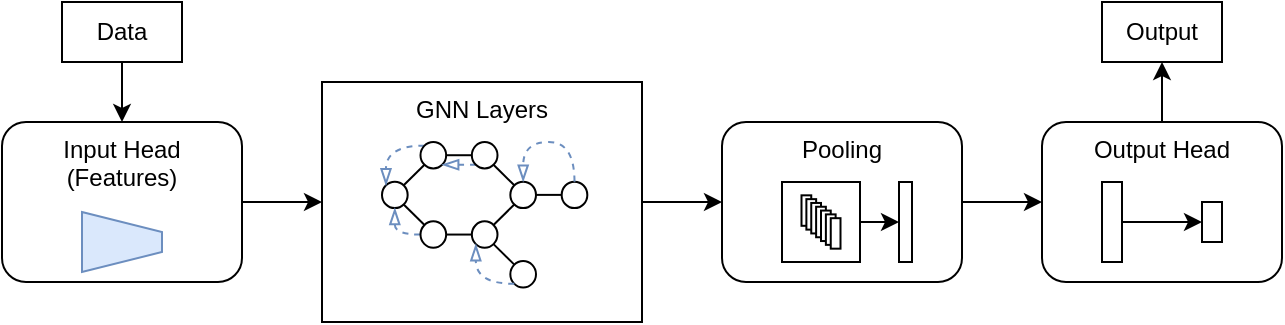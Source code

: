 <mxfile version="20.6.2" type="device"><diagram id="YBOqNnBQdQi8lCitAL8e" name="Page-1"><mxGraphModel dx="182" dy="120" grid="1" gridSize="10" guides="1" tooltips="1" connect="1" arrows="1" fold="1" page="1" pageScale="1" pageWidth="1800" pageHeight="600" math="0" shadow="0"><root><mxCell id="0"/><mxCell id="1" parent="0"/><mxCell id="QyCFEpdcZ3Qpw3mPzPyI-2" value="GNN Layers" style="rounded=0;whiteSpace=wrap;html=1;verticalAlign=top;fillColor=none;" parent="1" vertex="1"><mxGeometry x="440" y="140" width="160" height="120" as="geometry"/></mxCell><mxCell id="QyCFEpdcZ3Qpw3mPzPyI-6" style="edgeStyle=orthogonalEdgeStyle;rounded=0;orthogonalLoop=1;jettySize=auto;html=1;exitX=1;exitY=0.5;exitDx=0;exitDy=0;entryX=0;entryY=0.5;entryDx=0;entryDy=0;" parent="1" source="QyCFEpdcZ3Qpw3mPzPyI-1" target="QyCFEpdcZ3Qpw3mPzPyI-2" edge="1"><mxGeometry relative="1" as="geometry"/></mxCell><mxCell id="QyCFEpdcZ3Qpw3mPzPyI-1" value="Input Head&lt;br&gt;(Features)" style="rounded=1;whiteSpace=wrap;html=1;verticalAlign=top;fillColor=none;" parent="1" vertex="1"><mxGeometry x="280" y="160" width="120" height="80" as="geometry"/></mxCell><mxCell id="QyCFEpdcZ3Qpw3mPzPyI-7" style="edgeStyle=orthogonalEdgeStyle;rounded=0;orthogonalLoop=1;jettySize=auto;html=1;exitX=1;exitY=0.5;exitDx=0;exitDy=0;entryX=0;entryY=0.5;entryDx=0;entryDy=0;" parent="1" source="QyCFEpdcZ3Qpw3mPzPyI-2" target="QyCFEpdcZ3Qpw3mPzPyI-3" edge="1"><mxGeometry relative="1" as="geometry"/></mxCell><mxCell id="QyCFEpdcZ3Qpw3mPzPyI-8" style="edgeStyle=orthogonalEdgeStyle;rounded=0;orthogonalLoop=1;jettySize=auto;html=1;exitX=1;exitY=0.5;exitDx=0;exitDy=0;entryX=0;entryY=0.5;entryDx=0;entryDy=0;" parent="1" source="QyCFEpdcZ3Qpw3mPzPyI-3" target="QyCFEpdcZ3Qpw3mPzPyI-4" edge="1"><mxGeometry relative="1" as="geometry"/></mxCell><mxCell id="QyCFEpdcZ3Qpw3mPzPyI-3" value="Pooling" style="rounded=1;whiteSpace=wrap;html=1;verticalAlign=top;fillColor=none;" parent="1" vertex="1"><mxGeometry x="640" y="160" width="120" height="80" as="geometry"/></mxCell><mxCell id="QyCFEpdcZ3Qpw3mPzPyI-84" style="edgeStyle=orthogonalEdgeStyle;curved=1;rounded=0;orthogonalLoop=1;jettySize=auto;html=1;exitX=0.5;exitY=0;exitDx=0;exitDy=0;entryX=0.5;entryY=1;entryDx=0;entryDy=0;strokeWidth=1;endArrow=classic;endFill=1;" parent="1" source="QyCFEpdcZ3Qpw3mPzPyI-4" target="QyCFEpdcZ3Qpw3mPzPyI-83" edge="1"><mxGeometry relative="1" as="geometry"/></mxCell><mxCell id="QyCFEpdcZ3Qpw3mPzPyI-4" value="Output Head" style="rounded=1;whiteSpace=wrap;html=1;verticalAlign=top;fillColor=none;" parent="1" vertex="1"><mxGeometry x="800" y="160" width="120" height="80" as="geometry"/></mxCell><mxCell id="QyCFEpdcZ3Qpw3mPzPyI-46" value="" style="shape=trapezoid;perimeter=trapezoidPerimeter;whiteSpace=wrap;html=1;fixedSize=1;rotation=90;size=10;fillColor=#dae8fc;strokeColor=#6c8ebf;" parent="1" vertex="1"><mxGeometry x="325" y="200" width="30" height="40" as="geometry"/></mxCell><mxCell id="QyCFEpdcZ3Qpw3mPzPyI-62" value="" style="group" parent="1" vertex="1" connectable="0"><mxGeometry x="670" y="190" width="65" height="40" as="geometry"/></mxCell><mxCell id="QyCFEpdcZ3Qpw3mPzPyI-58" value="" style="group" parent="QyCFEpdcZ3Qpw3mPzPyI-62" vertex="1" connectable="0"><mxGeometry x="9.75" y="6.667" width="19.5" height="26.667" as="geometry"/></mxCell><mxCell id="QyCFEpdcZ3Qpw3mPzPyI-47" value="" style="rounded=0;whiteSpace=wrap;html=1;" parent="QyCFEpdcZ3Qpw3mPzPyI-58" vertex="1"><mxGeometry width="4.875" height="15.238" as="geometry"/></mxCell><mxCell id="QyCFEpdcZ3Qpw3mPzPyI-52" value="" style="rounded=0;whiteSpace=wrap;html=1;" parent="QyCFEpdcZ3Qpw3mPzPyI-58" vertex="1"><mxGeometry x="2.438" y="1.905" width="4.875" height="15.238" as="geometry"/></mxCell><mxCell id="QyCFEpdcZ3Qpw3mPzPyI-53" value="" style="rounded=0;whiteSpace=wrap;html=1;" parent="QyCFEpdcZ3Qpw3mPzPyI-58" vertex="1"><mxGeometry x="4.875" y="3.81" width="4.875" height="15.238" as="geometry"/></mxCell><mxCell id="QyCFEpdcZ3Qpw3mPzPyI-54" value="" style="rounded=0;whiteSpace=wrap;html=1;" parent="QyCFEpdcZ3Qpw3mPzPyI-58" vertex="1"><mxGeometry x="7.312" y="5.714" width="4.875" height="15.238" as="geometry"/></mxCell><mxCell id="QyCFEpdcZ3Qpw3mPzPyI-55" value="" style="rounded=0;whiteSpace=wrap;html=1;" parent="QyCFEpdcZ3Qpw3mPzPyI-58" vertex="1"><mxGeometry x="9.75" y="7.619" width="4.875" height="15.238" as="geometry"/></mxCell><mxCell id="QyCFEpdcZ3Qpw3mPzPyI-56" value="" style="rounded=0;whiteSpace=wrap;html=1;" parent="QyCFEpdcZ3Qpw3mPzPyI-58" vertex="1"><mxGeometry x="12.188" y="9.524" width="4.875" height="15.238" as="geometry"/></mxCell><mxCell id="QyCFEpdcZ3Qpw3mPzPyI-57" value="" style="rounded=0;whiteSpace=wrap;html=1;" parent="QyCFEpdcZ3Qpw3mPzPyI-58" vertex="1"><mxGeometry x="14.625" y="11.429" width="4.875" height="15.238" as="geometry"/></mxCell><mxCell id="QyCFEpdcZ3Qpw3mPzPyI-59" value="" style="rounded=0;whiteSpace=wrap;html=1;" parent="QyCFEpdcZ3Qpw3mPzPyI-62" vertex="1"><mxGeometry x="58.5" width="6.5" height="40" as="geometry"/></mxCell><mxCell id="QyCFEpdcZ3Qpw3mPzPyI-61" style="edgeStyle=none;rounded=0;orthogonalLoop=1;jettySize=auto;html=1;exitX=1;exitY=0.5;exitDx=0;exitDy=0;entryX=0;entryY=0.5;entryDx=0;entryDy=0;endArrow=classic;endFill=1;" parent="QyCFEpdcZ3Qpw3mPzPyI-62" source="QyCFEpdcZ3Qpw3mPzPyI-60" target="QyCFEpdcZ3Qpw3mPzPyI-59" edge="1"><mxGeometry relative="1" as="geometry"/></mxCell><mxCell id="QyCFEpdcZ3Qpw3mPzPyI-60" value="" style="rounded=0;whiteSpace=wrap;html=1;fillColor=none;" parent="QyCFEpdcZ3Qpw3mPzPyI-62" vertex="1"><mxGeometry width="39" height="40" as="geometry"/></mxCell><mxCell id="QyCFEpdcZ3Qpw3mPzPyI-81" style="edgeStyle=orthogonalEdgeStyle;curved=1;rounded=0;orthogonalLoop=1;jettySize=auto;html=1;exitX=0.5;exitY=1;exitDx=0;exitDy=0;entryX=0.5;entryY=0;entryDx=0;entryDy=0;strokeWidth=1;endArrow=classic;endFill=1;" parent="1" source="QyCFEpdcZ3Qpw3mPzPyI-80" target="QyCFEpdcZ3Qpw3mPzPyI-1" edge="1"><mxGeometry relative="1" as="geometry"/></mxCell><mxCell id="QyCFEpdcZ3Qpw3mPzPyI-80" value="Data" style="text;html=1;strokeColor=default;fillColor=none;align=center;verticalAlign=middle;whiteSpace=wrap;rounded=0;" parent="1" vertex="1"><mxGeometry x="310" y="100" width="60" height="30" as="geometry"/></mxCell><mxCell id="QyCFEpdcZ3Qpw3mPzPyI-83" value="Output" style="text;html=1;strokeColor=default;fillColor=none;align=center;verticalAlign=middle;whiteSpace=wrap;rounded=0;" parent="1" vertex="1"><mxGeometry x="830" y="100" width="60" height="30" as="geometry"/></mxCell><mxCell id="QyCFEpdcZ3Qpw3mPzPyI-63" value="" style="rounded=0;whiteSpace=wrap;html=1;fillColor=none;" parent="1" vertex="1"><mxGeometry x="830" y="190" width="10" height="40" as="geometry"/></mxCell><mxCell id="QyCFEpdcZ3Qpw3mPzPyI-64" value="" style="rounded=0;whiteSpace=wrap;html=1;fillColor=none;" parent="1" vertex="1"><mxGeometry x="880" y="200" width="10" height="20" as="geometry"/></mxCell><mxCell id="QyCFEpdcZ3Qpw3mPzPyI-65" style="edgeStyle=none;rounded=0;orthogonalLoop=1;jettySize=auto;html=1;exitX=1;exitY=0.5;exitDx=0;exitDy=0;entryX=0;entryY=0.5;entryDx=0;entryDy=0;endArrow=classic;endFill=1;" parent="1" source="QyCFEpdcZ3Qpw3mPzPyI-63" target="QyCFEpdcZ3Qpw3mPzPyI-64" edge="1"><mxGeometry relative="1" as="geometry"/></mxCell><mxCell id="QyCFEpdcZ3Qpw3mPzPyI-28" value="" style="ellipse;whiteSpace=wrap;html=1;movable=1;resizable=1;rotatable=1;deletable=1;editable=1;connectable=1;" parent="1" vertex="1"><mxGeometry x="470" y="189.835" width="12.833" height="13.223" as="geometry"/></mxCell><mxCell id="QyCFEpdcZ3Qpw3mPzPyI-29" value="" style="ellipse;whiteSpace=wrap;html=1;movable=1;resizable=1;rotatable=1;deletable=1;editable=1;connectable=1;" parent="1" vertex="1"><mxGeometry x="559.833" y="189.835" width="12.833" height="13.223" as="geometry"/></mxCell><mxCell id="QyCFEpdcZ3Qpw3mPzPyI-30" value="" style="ellipse;whiteSpace=wrap;html=1;movable=1;resizable=1;rotatable=1;deletable=1;editable=1;connectable=1;" parent="1" vertex="1"><mxGeometry x="534.167" y="229.504" width="12.833" height="13.223" as="geometry"/></mxCell><mxCell id="QyCFEpdcZ3Qpw3mPzPyI-68" style="edgeStyle=orthogonalEdgeStyle;curved=1;rounded=0;orthogonalLoop=1;jettySize=auto;html=1;exitX=0;exitY=0;exitDx=0;exitDy=0;entryX=0;entryY=0;entryDx=0;entryDy=0;endArrow=blockThin;endFill=0;strokeWidth=1;dashed=1;fillColor=#dae8fc;strokeColor=#6c8ebf;" parent="1" source="QyCFEpdcZ3Qpw3mPzPyI-31" target="QyCFEpdcZ3Qpw3mPzPyI-28" edge="1"><mxGeometry relative="1" as="geometry"/></mxCell><mxCell id="QyCFEpdcZ3Qpw3mPzPyI-31" value="" style="ellipse;whiteSpace=wrap;html=1;movable=1;resizable=1;rotatable=1;deletable=1;editable=1;connectable=1;" parent="1" vertex="1"><mxGeometry x="489.25" y="170" width="12.833" height="13.223" as="geometry"/></mxCell><mxCell id="QyCFEpdcZ3Qpw3mPzPyI-32" style="rounded=0;orthogonalLoop=1;jettySize=auto;html=1;exitX=1;exitY=0;exitDx=0;exitDy=0;entryX=0;entryY=1;entryDx=0;entryDy=0;endArrow=none;endFill=0;movable=1;resizable=1;rotatable=1;deletable=1;editable=1;connectable=1;" parent="1" source="QyCFEpdcZ3Qpw3mPzPyI-28" target="QyCFEpdcZ3Qpw3mPzPyI-31" edge="1"><mxGeometry relative="1" as="geometry"/></mxCell><mxCell id="QyCFEpdcZ3Qpw3mPzPyI-33" style="edgeStyle=none;rounded=0;orthogonalLoop=1;jettySize=auto;html=1;exitX=1;exitY=1;exitDx=0;exitDy=0;entryX=0;entryY=0;entryDx=0;entryDy=0;endArrow=none;endFill=0;movable=1;resizable=1;rotatable=1;deletable=1;editable=1;connectable=1;" parent="1" source="QyCFEpdcZ3Qpw3mPzPyI-34" target="QyCFEpdcZ3Qpw3mPzPyI-30" edge="1"><mxGeometry relative="1" as="geometry"/></mxCell><mxCell id="QyCFEpdcZ3Qpw3mPzPyI-34" value="" style="ellipse;whiteSpace=wrap;html=1;movable=1;resizable=1;rotatable=1;deletable=1;editable=1;connectable=1;" parent="1" vertex="1"><mxGeometry x="514.917" y="209.669" width="12.833" height="13.223" as="geometry"/></mxCell><mxCell id="QyCFEpdcZ3Qpw3mPzPyI-76" style="edgeStyle=orthogonalEdgeStyle;curved=1;rounded=0;orthogonalLoop=1;jettySize=auto;html=1;exitX=0;exitY=1;exitDx=0;exitDy=0;entryX=0;entryY=1;entryDx=0;entryDy=0;dashed=1;strokeWidth=1;endArrow=blockThin;endFill=0;fillColor=#dae8fc;strokeColor=#6c8ebf;" parent="1" source="QyCFEpdcZ3Qpw3mPzPyI-30" target="QyCFEpdcZ3Qpw3mPzPyI-34" edge="1"><mxGeometry relative="1" as="geometry"/></mxCell><mxCell id="QyCFEpdcZ3Qpw3mPzPyI-73" style="edgeStyle=orthogonalEdgeStyle;curved=1;rounded=0;orthogonalLoop=1;jettySize=auto;html=1;exitX=0;exitY=1;exitDx=0;exitDy=0;entryX=1;entryY=1;entryDx=0;entryDy=0;dashed=1;strokeWidth=1;endArrow=blockThin;endFill=0;fillColor=#dae8fc;strokeColor=#6c8ebf;" parent="1" source="QyCFEpdcZ3Qpw3mPzPyI-35" target="QyCFEpdcZ3Qpw3mPzPyI-31" edge="1"><mxGeometry relative="1" as="geometry"/></mxCell><mxCell id="QyCFEpdcZ3Qpw3mPzPyI-35" value="" style="ellipse;whiteSpace=wrap;html=1;movable=1;resizable=1;rotatable=1;deletable=1;editable=1;connectable=1;" parent="1" vertex="1"><mxGeometry x="514.917" y="170" width="12.833" height="13.223" as="geometry"/></mxCell><mxCell id="QyCFEpdcZ3Qpw3mPzPyI-36" style="edgeStyle=none;rounded=0;orthogonalLoop=1;jettySize=auto;html=1;exitX=1;exitY=0.5;exitDx=0;exitDy=0;entryX=0;entryY=0.5;entryDx=0;entryDy=0;endArrow=none;endFill=0;movable=1;resizable=1;rotatable=1;deletable=1;editable=1;connectable=1;" parent="1" source="QyCFEpdcZ3Qpw3mPzPyI-31" target="QyCFEpdcZ3Qpw3mPzPyI-35" edge="1"><mxGeometry relative="1" as="geometry"/></mxCell><mxCell id="QyCFEpdcZ3Qpw3mPzPyI-37" style="edgeStyle=none;rounded=0;orthogonalLoop=1;jettySize=auto;html=1;exitX=0;exitY=0;exitDx=0;exitDy=0;entryX=1;entryY=1;entryDx=0;entryDy=0;endArrow=none;endFill=0;movable=1;resizable=1;rotatable=1;deletable=1;editable=1;connectable=1;" parent="1" source="QyCFEpdcZ3Qpw3mPzPyI-38" target="QyCFEpdcZ3Qpw3mPzPyI-28" edge="1"><mxGeometry relative="1" as="geometry"/></mxCell><mxCell id="QyCFEpdcZ3Qpw3mPzPyI-70" style="edgeStyle=orthogonalEdgeStyle;curved=1;rounded=0;orthogonalLoop=1;jettySize=auto;html=1;exitX=0;exitY=0.5;exitDx=0;exitDy=0;entryX=0.5;entryY=1;entryDx=0;entryDy=0;dashed=1;strokeWidth=1;endArrow=blockThin;endFill=0;fillColor=#dae8fc;strokeColor=#6c8ebf;" parent="1" source="QyCFEpdcZ3Qpw3mPzPyI-38" target="QyCFEpdcZ3Qpw3mPzPyI-28" edge="1"><mxGeometry relative="1" as="geometry"/></mxCell><mxCell id="QyCFEpdcZ3Qpw3mPzPyI-38" value="" style="ellipse;whiteSpace=wrap;html=1;movable=1;resizable=1;rotatable=1;deletable=1;editable=1;connectable=1;" parent="1" vertex="1"><mxGeometry x="489.25" y="209.669" width="12.833" height="13.223" as="geometry"/></mxCell><mxCell id="QyCFEpdcZ3Qpw3mPzPyI-39" style="edgeStyle=none;rounded=0;orthogonalLoop=1;jettySize=auto;html=1;exitX=0;exitY=0.5;exitDx=0;exitDy=0;entryX=1;entryY=0.5;entryDx=0;entryDy=0;endArrow=none;endFill=0;movable=1;resizable=1;rotatable=1;deletable=1;editable=1;connectable=1;" parent="1" source="QyCFEpdcZ3Qpw3mPzPyI-34" target="QyCFEpdcZ3Qpw3mPzPyI-38" edge="1"><mxGeometry relative="1" as="geometry"/></mxCell><mxCell id="QyCFEpdcZ3Qpw3mPzPyI-40" style="edgeStyle=none;rounded=0;orthogonalLoop=1;jettySize=auto;html=1;exitX=0;exitY=1;exitDx=0;exitDy=0;entryX=1;entryY=0;entryDx=0;entryDy=0;endArrow=none;endFill=0;movable=1;resizable=1;rotatable=1;deletable=1;editable=1;connectable=1;" parent="1" source="QyCFEpdcZ3Qpw3mPzPyI-42" target="QyCFEpdcZ3Qpw3mPzPyI-34" edge="1"><mxGeometry relative="1" as="geometry"/></mxCell><mxCell id="QyCFEpdcZ3Qpw3mPzPyI-41" style="edgeStyle=none;rounded=0;orthogonalLoop=1;jettySize=auto;html=1;exitX=1;exitY=0.5;exitDx=0;exitDy=0;entryX=0;entryY=0.5;entryDx=0;entryDy=0;endArrow=none;endFill=0;movable=1;resizable=1;rotatable=1;deletable=1;editable=1;connectable=1;" parent="1" source="QyCFEpdcZ3Qpw3mPzPyI-42" target="QyCFEpdcZ3Qpw3mPzPyI-29" edge="1"><mxGeometry relative="1" as="geometry"/></mxCell><mxCell id="QyCFEpdcZ3Qpw3mPzPyI-42" value="" style="ellipse;whiteSpace=wrap;html=1;movable=1;resizable=1;rotatable=1;deletable=1;editable=1;connectable=1;" parent="1" vertex="1"><mxGeometry x="534.167" y="189.835" width="12.833" height="13.223" as="geometry"/></mxCell><mxCell id="QyCFEpdcZ3Qpw3mPzPyI-43" style="edgeStyle=none;rounded=0;orthogonalLoop=1;jettySize=auto;html=1;exitX=1;exitY=1;exitDx=0;exitDy=0;entryX=0;entryY=0;entryDx=0;entryDy=0;endArrow=none;endFill=0;movable=1;resizable=1;rotatable=1;deletable=1;editable=1;connectable=1;" parent="1" source="QyCFEpdcZ3Qpw3mPzPyI-35" target="QyCFEpdcZ3Qpw3mPzPyI-42" edge="1"><mxGeometry relative="1" as="geometry"/></mxCell><mxCell id="QyCFEpdcZ3Qpw3mPzPyI-74" style="edgeStyle=orthogonalEdgeStyle;curved=1;rounded=0;orthogonalLoop=1;jettySize=auto;html=1;exitX=0.5;exitY=0;exitDx=0;exitDy=0;entryX=0.5;entryY=0;entryDx=0;entryDy=0;dashed=1;strokeWidth=1;endArrow=blockThin;endFill=0;fillColor=#dae8fc;strokeColor=#6c8ebf;" parent="1" source="QyCFEpdcZ3Qpw3mPzPyI-29" target="QyCFEpdcZ3Qpw3mPzPyI-42" edge="1"><mxGeometry relative="1" as="geometry"><Array as="points"><mxPoint x="566.067" y="170"/><mxPoint x="540.4" y="170"/></Array></mxGeometry></mxCell></root></mxGraphModel></diagram></mxfile>